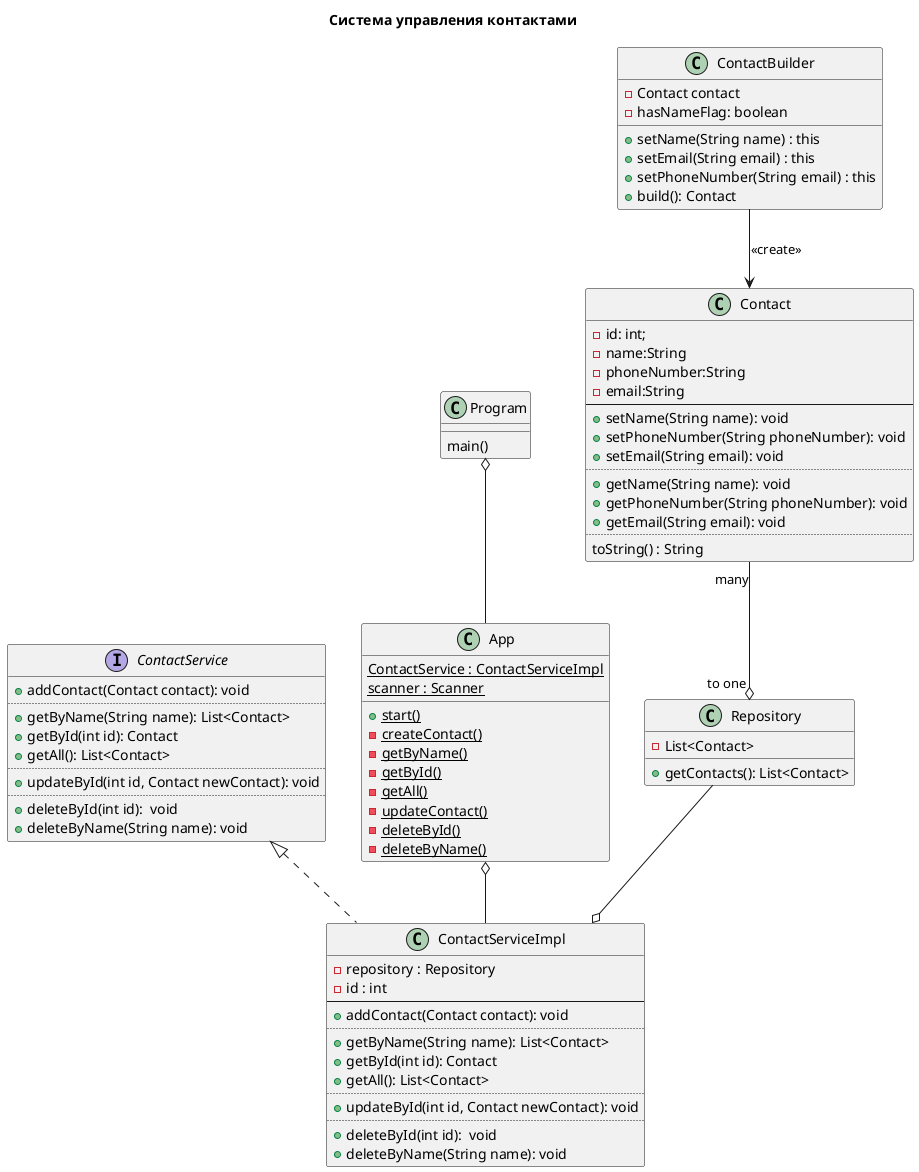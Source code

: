 @startuml ConatctsSystem
title "Система управления контактами"
'https://plantuml.com/class-diagram

class  Contact{
    -id: int;
    -name:String
    -phoneNumber:String
    -email:String
    ----
    +setName(String name): void
    +setPhoneNumber(String phoneNumber): void
    +setEmail(String email): void
    ..
    +getName(String name): void
    +getPhoneNumber(String phoneNumber): void
    +getEmail(String email): void
    ..
    toString() : String
}

class ContactBuilder{
    -Contact contact
    -hasNameFlag: boolean
    +setName(String name) : this
    +setEmail(String email) : this
    +setPhoneNumber(String email) : this
    +build(): Contact
}

ContactBuilder --> Contact : <<create>>

class Repository{
    -List<Contact>
    +getContacts(): List<Contact>
}

Contact "many" --o "to one" Repository

interface ContactService{
    +addContact(Contact contact): void
    ..
    +getByName(String name): List<Contact>
    +getById(int id): Contact
    +getAll(): List<Contact>
    ..
    +updateById(int id, Contact newContact): void
    ..
    +deleteById(int id):  void
    +deleteByName(String name): void
}

class ContactServiceImpl implements ContactService{
    -repository : Repository
    -id : int
    --
    +addContact(Contact contact): void
    ..
    +getByName(String name): List<Contact>
    +getById(int id): Contact
    +getAll(): List<Contact>
    ..
    +updateById(int id, Contact newContact): void
    ..
    +deleteById(int id):  void
    +deleteByName(String name): void
}

Repository --o ContactServiceImpl

class App{
    {static}ContactService : ContactServiceImpl
    {static}scanner : Scanner

    +{static}start()
    -{static}createContact()
    -{static}getByName()
    -{static}getById()
    -{static}getAll()
    -{static}updateContact()
    -{static}deleteById()
    -{static}deleteByName()
}

App o-- ContactServiceImpl

Program : main()

Program o-- App

@enduml